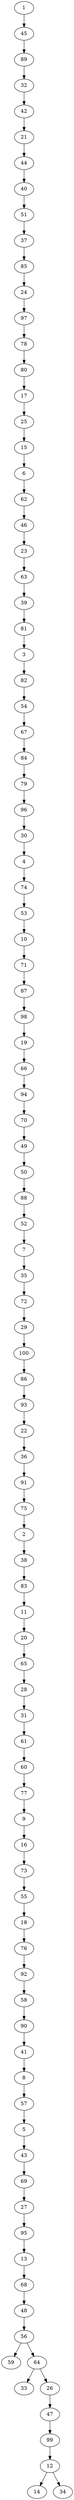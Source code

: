 // The Round Graph
digraph DFS {
	1 -> 45
	45 -> 89
	89 -> 32
	32 -> 42
	42 -> 21
	21 -> 44
	44 -> 40
	40 -> 51
	51 -> 37
	37 -> 85
	85 -> 24
	24 -> 97
	97 -> 78
	78 -> 80
	80 -> 17
	17 -> 25
	25 -> 15
	15 -> 6
	6 -> 62
	62 -> 46
	46 -> 23
	23 -> 63
	63 -> 39
	39 -> 81
	81 -> 3
	3 -> 82
	82 -> 54
	54 -> 67
	67 -> 84
	84 -> 79
	79 -> 96
	96 -> 30
	30 -> 4
	4 -> 74
	74 -> 53
	53 -> 10
	10 -> 71
	71 -> 87
	87 -> 98
	98 -> 19
	19 -> 66
	66 -> 94
	94 -> 70
	70 -> 49
	49 -> 50
	50 -> 88
	88 -> 52
	52 -> 7
	7 -> 35
	35 -> 72
	72 -> 29
	29 -> 100
	100 -> 86
	86 -> 93
	93 -> 22
	22 -> 36
	36 -> 91
	91 -> 75
	75 -> 2
	2 -> 38
	38 -> 83
	83 -> 11
	11 -> 20
	20 -> 65
	65 -> 28
	28 -> 31
	31 -> 61
	61 -> 60
	60 -> 77
	77 -> 9
	9 -> 16
	16 -> 73
	73 -> 55
	55 -> 18
	18 -> 76
	76 -> 92
	92 -> 58
	58 -> 90
	90 -> 41
	41 -> 8
	8 -> 57
	57 -> 5
	5 -> 43
	43 -> 69
	69 -> 27
	27 -> 95
	95 -> 13
	13 -> 68
	68 -> 48
	48 -> 56
	56 -> 59
	56 -> 64
	64 -> 33
	64 -> 26
	26 -> 47
	47 -> 99
	99 -> 12
	12 -> 14
	12 -> 34
}
